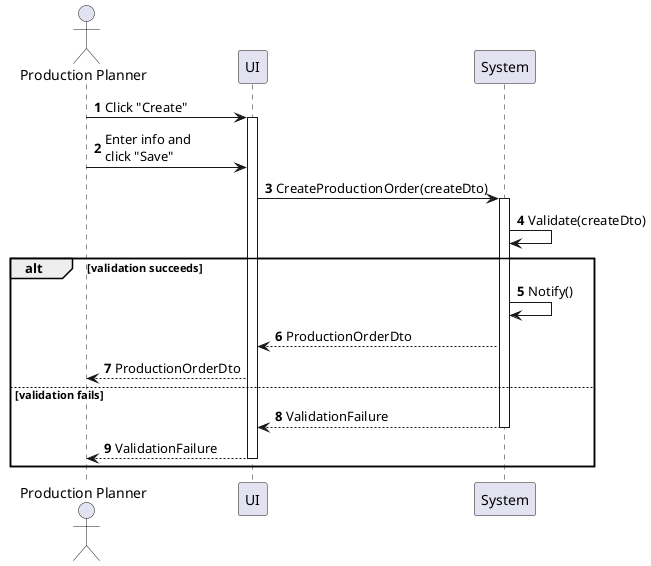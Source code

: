 @startuml production-order-create
autonumber

actor "Production Planner" as a
participant UI as f
participant System as b

a -> f : Click "Create"
activate f
a -> f : Enter info and\nclick "Save"
f -> b : CreateProductionOrder(createDto)
activate b
b -> b : Validate(createDto)

alt validation succeeds
    b -> b : Notify()
    b --> f : ProductionOrderDto
    f --> a : ProductionOrderDto
else validation fails
    return ValidationFailure
    return ValidationFailure
end
@enduml